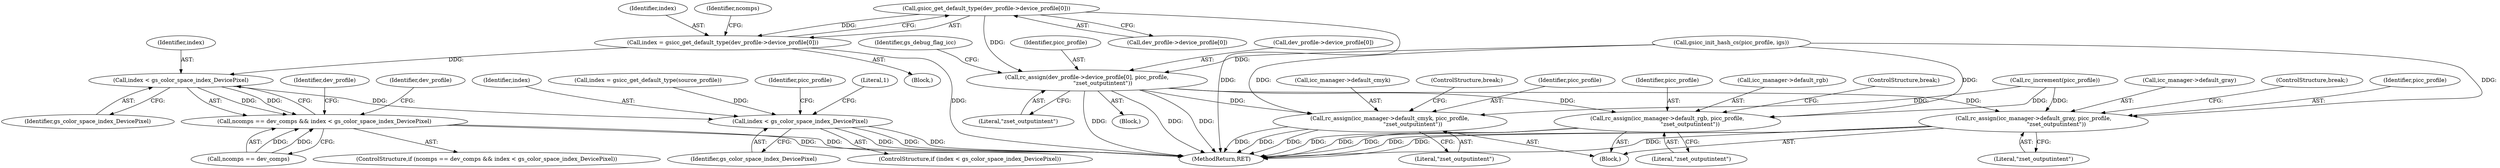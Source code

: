 digraph "0_ghostscript_67d760ab775dae4efe803b5944b0439aa3c0b04a_1@pointer" {
"1000421" [label="(Call,gsicc_get_default_type(dev_profile->device_profile[0]))"];
"1000419" [label="(Call,index = gsicc_get_default_type(dev_profile->device_profile[0]))"];
"1000432" [label="(Call,index < gs_color_space_index_DevicePixel)"];
"1000428" [label="(Call,ncomps == dev_comps && index < gs_color_space_index_DevicePixel)"];
"1000473" [label="(Call,index < gs_color_space_index_DevicePixel)"];
"1000436" [label="(Call,rc_assign(dev_profile->device_profile[0], picc_profile,\n                  \"zset_outputintent\"))"];
"1000487" [label="(Call,rc_assign(icc_manager->default_gray, picc_profile,\n                          \"zset_outputintent\"))"];
"1000499" [label="(Call,rc_assign(icc_manager->default_rgb, picc_profile,\n                          \"zset_outputintent\"))"];
"1000511" [label="(Call,rc_assign(icc_manager->default_cmyk, picc_profile,\n                          \"zset_outputintent\"))"];
"1000500" [label="(Call,icc_manager->default_rgb)"];
"1000445" [label="(Identifier,gs_debug_flag_icc)"];
"1000481" [label="(Block,)"];
"1000468" [label="(Call,index = gsicc_get_default_type(source_profile))"];
"1000516" [label="(Literal,\"zset_outputintent\")"];
"1000443" [label="(Literal,\"zset_outputintent\")"];
"1000504" [label="(Literal,\"zset_outputintent\")"];
"1000436" [label="(Call,rc_assign(dev_profile->device_profile[0], picc_profile,\n                  \"zset_outputintent\"))"];
"1000462" [label="(Call,rc_increment(picc_profile))"];
"1000472" [label="(ControlStructure,if (index < gs_color_space_index_DevicePixel))"];
"1000491" [label="(Identifier,picc_profile)"];
"1000422" [label="(Call,dev_profile->device_profile[0])"];
"1000113" [label="(Block,)"];
"1000421" [label="(Call,gsicc_get_default_type(dev_profile->device_profile[0]))"];
"1000512" [label="(Call,icc_manager->default_cmyk)"];
"1000493" [label="(ControlStructure,break;)"];
"1000517" [label="(ControlStructure,break;)"];
"1000439" [label="(Identifier,dev_profile)"];
"1000511" [label="(Call,rc_assign(icc_manager->default_cmyk, picc_profile,\n                          \"zset_outputintent\"))"];
"1000475" [label="(Identifier,gs_color_space_index_DevicePixel)"];
"1000442" [label="(Identifier,picc_profile)"];
"1000366" [label="(Call,gsicc_init_hash_cs(picc_profile, igs))"];
"1000492" [label="(Literal,\"zset_outputintent\")"];
"1000429" [label="(Call,ncomps == dev_comps)"];
"1000473" [label="(Call,index < gs_color_space_index_DevicePixel)"];
"1000479" [label="(Identifier,picc_profile)"];
"1000427" [label="(ControlStructure,if (ncomps == dev_comps && index < gs_color_space_index_DevicePixel))"];
"1000433" [label="(Identifier,index)"];
"1000437" [label="(Call,dev_profile->device_profile[0])"];
"1000524" [label="(MethodReturn,RET)"];
"1000420" [label="(Identifier,index)"];
"1000430" [label="(Identifier,ncomps)"];
"1000521" [label="(Literal,1)"];
"1000453" [label="(Identifier,dev_profile)"];
"1000419" [label="(Call,index = gsicc_get_default_type(dev_profile->device_profile[0]))"];
"1000474" [label="(Identifier,index)"];
"1000487" [label="(Call,rc_assign(icc_manager->default_gray, picc_profile,\n                          \"zset_outputintent\"))"];
"1000488" [label="(Call,icc_manager->default_gray)"];
"1000505" [label="(ControlStructure,break;)"];
"1000432" [label="(Call,index < gs_color_space_index_DevicePixel)"];
"1000499" [label="(Call,rc_assign(icc_manager->default_rgb, picc_profile,\n                          \"zset_outputintent\"))"];
"1000434" [label="(Identifier,gs_color_space_index_DevicePixel)"];
"1000435" [label="(Block,)"];
"1000515" [label="(Identifier,picc_profile)"];
"1000503" [label="(Identifier,picc_profile)"];
"1000428" [label="(Call,ncomps == dev_comps && index < gs_color_space_index_DevicePixel)"];
"1000421" -> "1000419"  [label="AST: "];
"1000421" -> "1000422"  [label="CFG: "];
"1000422" -> "1000421"  [label="AST: "];
"1000419" -> "1000421"  [label="CFG: "];
"1000421" -> "1000524"  [label="DDG: "];
"1000421" -> "1000419"  [label="DDG: "];
"1000421" -> "1000436"  [label="DDG: "];
"1000419" -> "1000113"  [label="AST: "];
"1000420" -> "1000419"  [label="AST: "];
"1000430" -> "1000419"  [label="CFG: "];
"1000419" -> "1000524"  [label="DDG: "];
"1000419" -> "1000432"  [label="DDG: "];
"1000432" -> "1000428"  [label="AST: "];
"1000432" -> "1000434"  [label="CFG: "];
"1000433" -> "1000432"  [label="AST: "];
"1000434" -> "1000432"  [label="AST: "];
"1000428" -> "1000432"  [label="CFG: "];
"1000432" -> "1000428"  [label="DDG: "];
"1000432" -> "1000428"  [label="DDG: "];
"1000432" -> "1000473"  [label="DDG: "];
"1000428" -> "1000427"  [label="AST: "];
"1000428" -> "1000429"  [label="CFG: "];
"1000429" -> "1000428"  [label="AST: "];
"1000439" -> "1000428"  [label="CFG: "];
"1000453" -> "1000428"  [label="CFG: "];
"1000428" -> "1000524"  [label="DDG: "];
"1000428" -> "1000524"  [label="DDG: "];
"1000429" -> "1000428"  [label="DDG: "];
"1000429" -> "1000428"  [label="DDG: "];
"1000473" -> "1000472"  [label="AST: "];
"1000473" -> "1000475"  [label="CFG: "];
"1000474" -> "1000473"  [label="AST: "];
"1000475" -> "1000473"  [label="AST: "];
"1000479" -> "1000473"  [label="CFG: "];
"1000521" -> "1000473"  [label="CFG: "];
"1000473" -> "1000524"  [label="DDG: "];
"1000473" -> "1000524"  [label="DDG: "];
"1000473" -> "1000524"  [label="DDG: "];
"1000468" -> "1000473"  [label="DDG: "];
"1000436" -> "1000435"  [label="AST: "];
"1000436" -> "1000443"  [label="CFG: "];
"1000437" -> "1000436"  [label="AST: "];
"1000442" -> "1000436"  [label="AST: "];
"1000443" -> "1000436"  [label="AST: "];
"1000445" -> "1000436"  [label="CFG: "];
"1000436" -> "1000524"  [label="DDG: "];
"1000436" -> "1000524"  [label="DDG: "];
"1000436" -> "1000524"  [label="DDG: "];
"1000366" -> "1000436"  [label="DDG: "];
"1000436" -> "1000487"  [label="DDG: "];
"1000436" -> "1000499"  [label="DDG: "];
"1000436" -> "1000511"  [label="DDG: "];
"1000487" -> "1000481"  [label="AST: "];
"1000487" -> "1000492"  [label="CFG: "];
"1000488" -> "1000487"  [label="AST: "];
"1000491" -> "1000487"  [label="AST: "];
"1000492" -> "1000487"  [label="AST: "];
"1000493" -> "1000487"  [label="CFG: "];
"1000487" -> "1000524"  [label="DDG: "];
"1000487" -> "1000524"  [label="DDG: "];
"1000487" -> "1000524"  [label="DDG: "];
"1000462" -> "1000487"  [label="DDG: "];
"1000366" -> "1000487"  [label="DDG: "];
"1000499" -> "1000481"  [label="AST: "];
"1000499" -> "1000504"  [label="CFG: "];
"1000500" -> "1000499"  [label="AST: "];
"1000503" -> "1000499"  [label="AST: "];
"1000504" -> "1000499"  [label="AST: "];
"1000505" -> "1000499"  [label="CFG: "];
"1000499" -> "1000524"  [label="DDG: "];
"1000499" -> "1000524"  [label="DDG: "];
"1000499" -> "1000524"  [label="DDG: "];
"1000462" -> "1000499"  [label="DDG: "];
"1000366" -> "1000499"  [label="DDG: "];
"1000511" -> "1000481"  [label="AST: "];
"1000511" -> "1000516"  [label="CFG: "];
"1000512" -> "1000511"  [label="AST: "];
"1000515" -> "1000511"  [label="AST: "];
"1000516" -> "1000511"  [label="AST: "];
"1000517" -> "1000511"  [label="CFG: "];
"1000511" -> "1000524"  [label="DDG: "];
"1000511" -> "1000524"  [label="DDG: "];
"1000511" -> "1000524"  [label="DDG: "];
"1000462" -> "1000511"  [label="DDG: "];
"1000366" -> "1000511"  [label="DDG: "];
}
